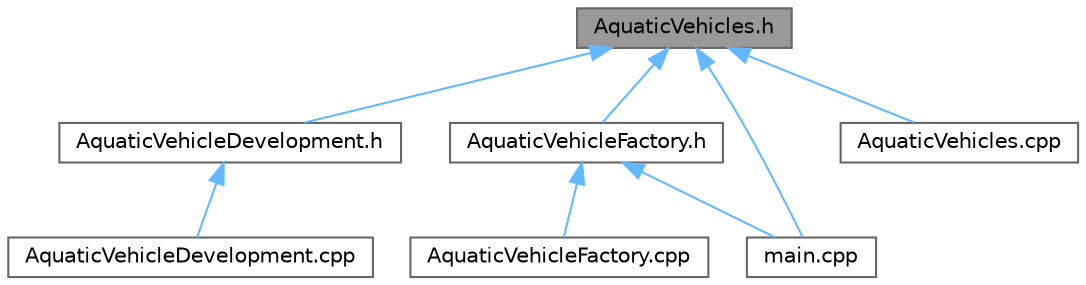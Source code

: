 digraph "AquaticVehicles.h"
{
 // LATEX_PDF_SIZE
  bgcolor="transparent";
  edge [fontname=Helvetica,fontsize=10,labelfontname=Helvetica,labelfontsize=10];
  node [fontname=Helvetica,fontsize=10,shape=box,height=0.2,width=0.4];
  Node1 [label="AquaticVehicles.h",height=0.2,width=0.4,color="gray40", fillcolor="grey60", style="filled", fontcolor="black",tooltip=" "];
  Node1 -> Node2 [dir="back",color="steelblue1",style="solid"];
  Node2 [label="AquaticVehicleDevelopment.h",height=0.2,width=0.4,color="grey40", fillcolor="white", style="filled",URL="$_aquatic_vehicle_development_8h.html",tooltip=" "];
  Node2 -> Node3 [dir="back",color="steelblue1",style="solid"];
  Node3 [label="AquaticVehicleDevelopment.cpp",height=0.2,width=0.4,color="grey40", fillcolor="white", style="filled",URL="$_aquatic_vehicle_development_8cpp.html",tooltip=" "];
  Node1 -> Node4 [dir="back",color="steelblue1",style="solid"];
  Node4 [label="AquaticVehicleFactory.h",height=0.2,width=0.4,color="grey40", fillcolor="white", style="filled",URL="$_aquatic_vehicle_factory_8h.html",tooltip=" "];
  Node4 -> Node5 [dir="back",color="steelblue1",style="solid"];
  Node5 [label="AquaticVehicleFactory.cpp",height=0.2,width=0.4,color="grey40", fillcolor="white", style="filled",URL="$_aquatic_vehicle_factory_8cpp.html",tooltip=" "];
  Node4 -> Node6 [dir="back",color="steelblue1",style="solid"];
  Node6 [label="main.cpp",height=0.2,width=0.4,color="grey40", fillcolor="white", style="filled",URL="$main_8cpp.html",tooltip=" "];
  Node1 -> Node7 [dir="back",color="steelblue1",style="solid"];
  Node7 [label="AquaticVehicles.cpp",height=0.2,width=0.4,color="grey40", fillcolor="white", style="filled",URL="$_aquatic_vehicles_8cpp.html",tooltip=" "];
  Node1 -> Node6 [dir="back",color="steelblue1",style="solid"];
}
